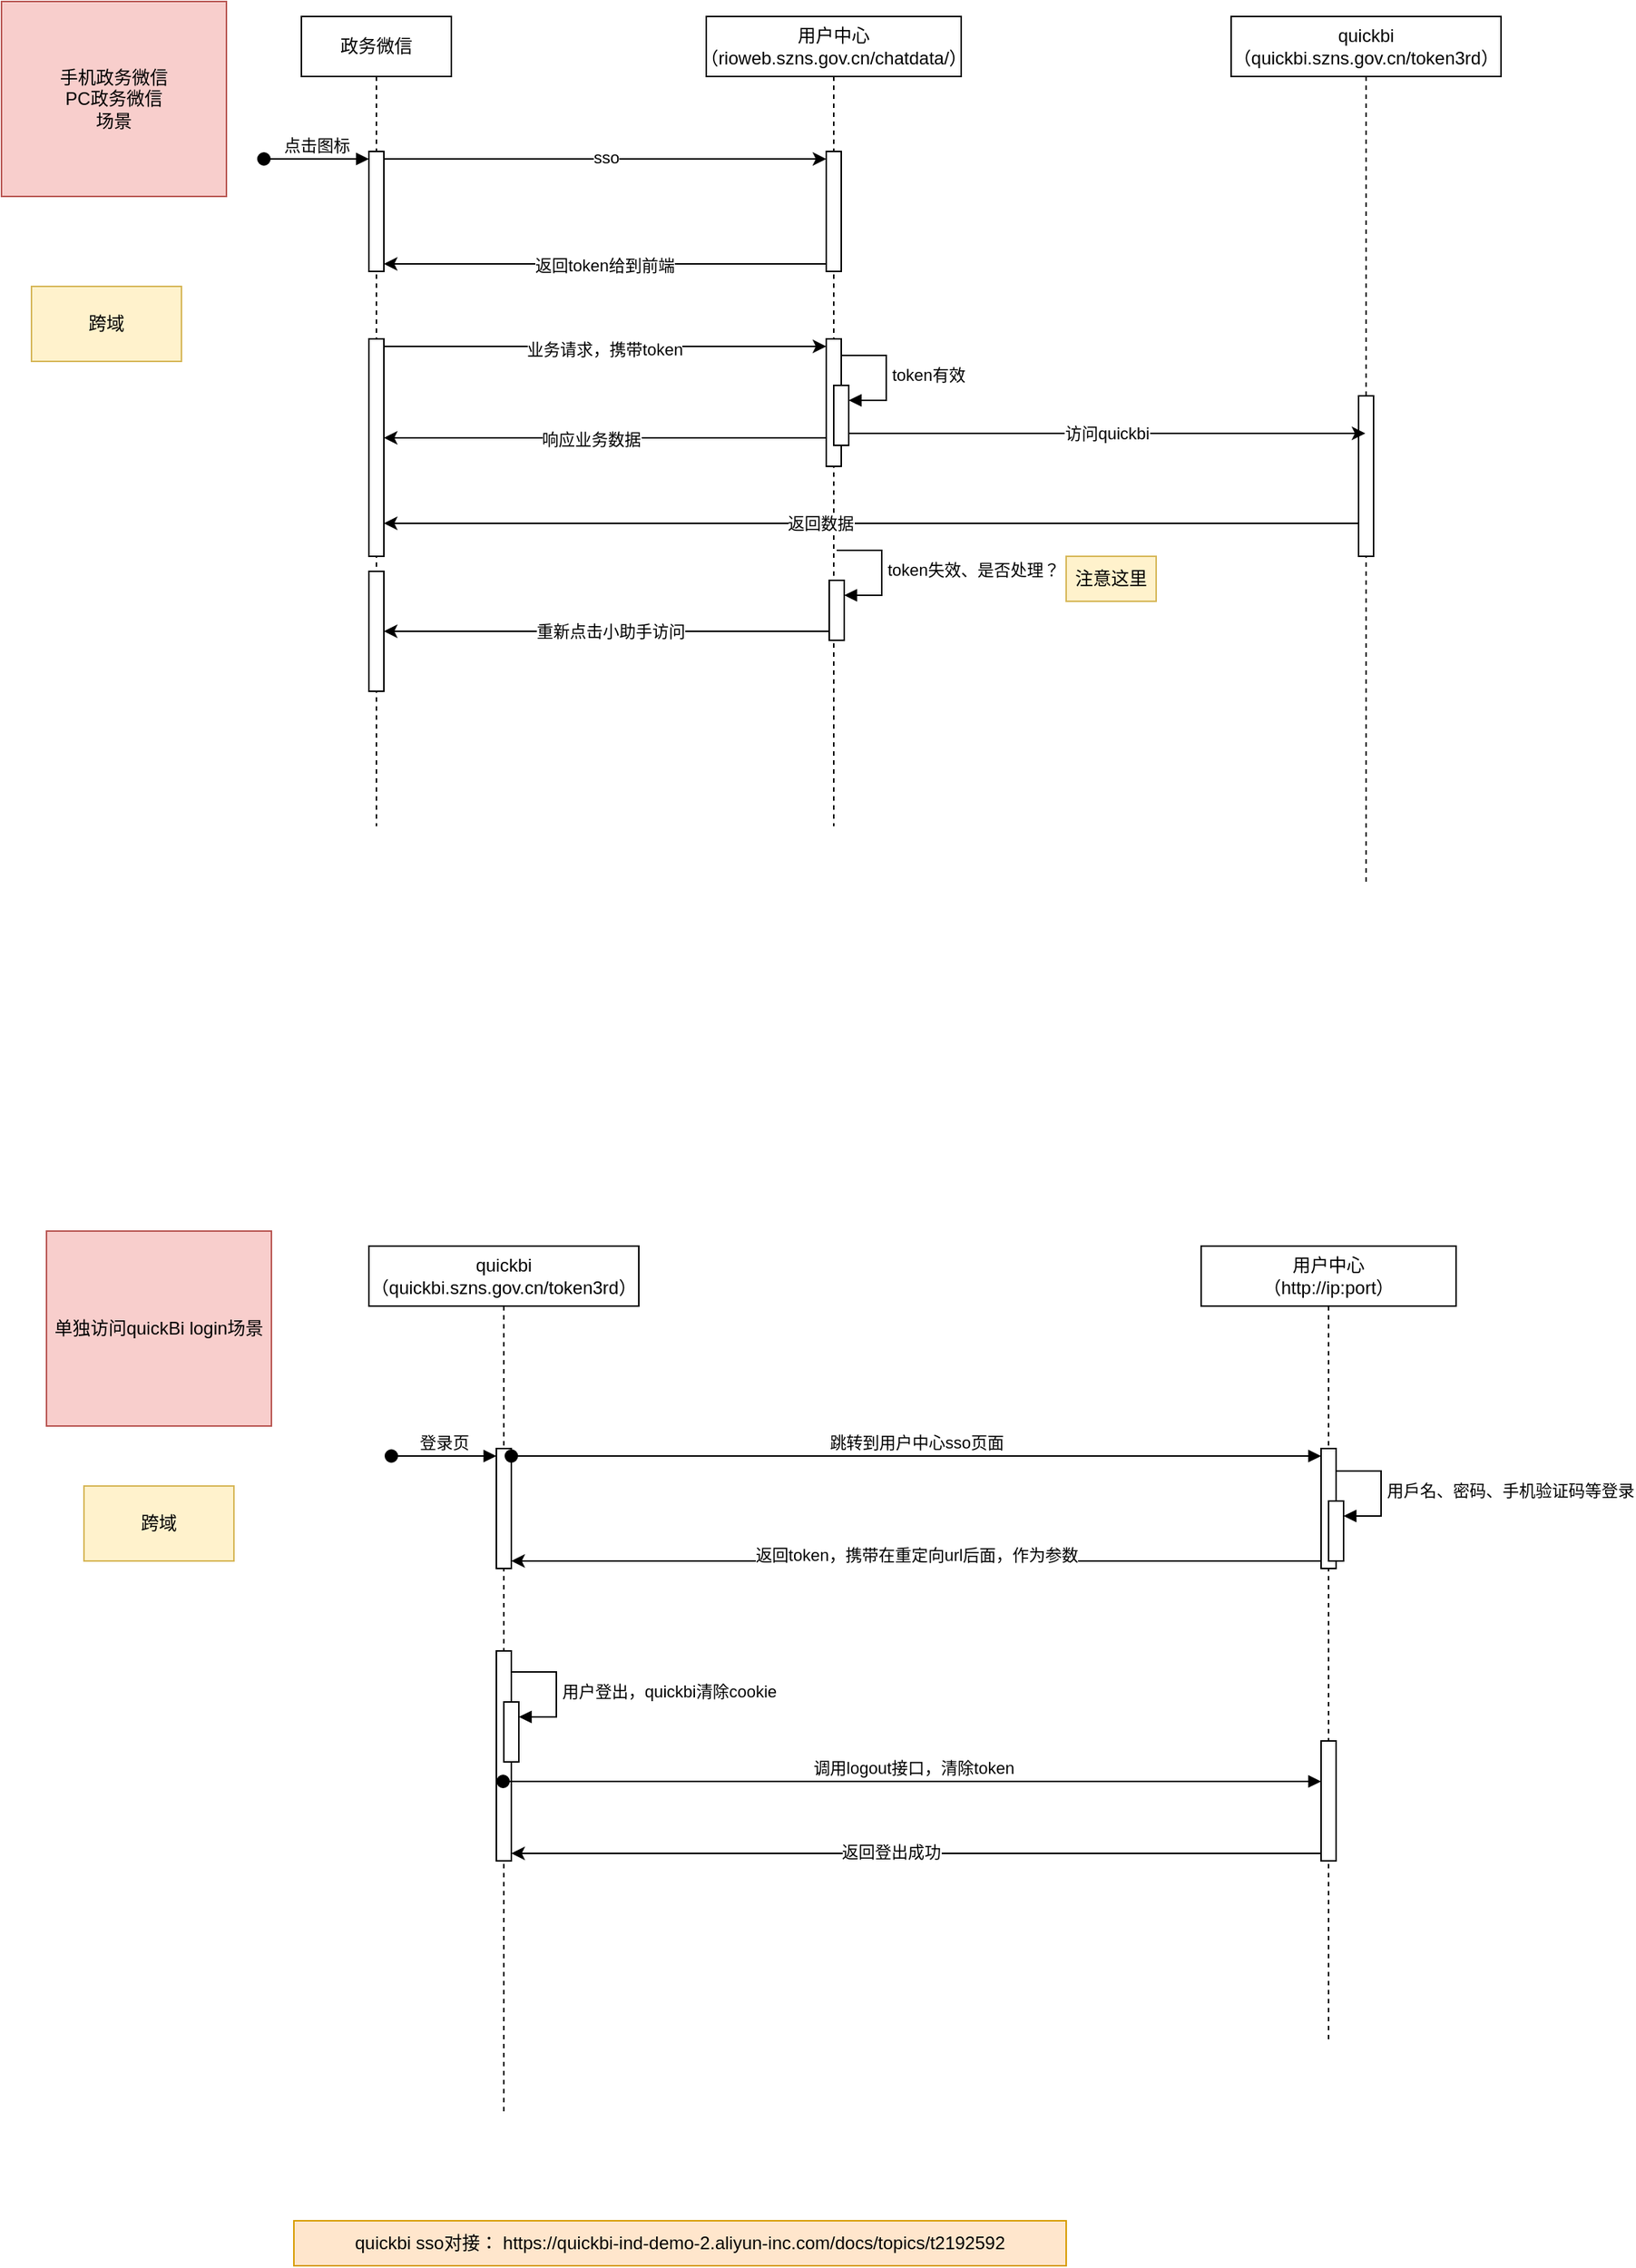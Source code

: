 <mxfile version="24.2.8" type="github">
  <diagram name="第 1 页" id="91klgLEJPZ_D1Jm_gDZB">
    <mxGraphModel dx="2261" dy="746" grid="1" gridSize="10" guides="1" tooltips="1" connect="1" arrows="1" fold="1" page="1" pageScale="1" pageWidth="827" pageHeight="1169" math="0" shadow="0">
      <root>
        <mxCell id="0" />
        <mxCell id="1" parent="0" />
        <mxCell id="FCGrhvZOp88AEtulonyn-1" value="政务微信" style="shape=umlLifeline;perimeter=lifelinePerimeter;whiteSpace=wrap;html=1;container=1;dropTarget=0;collapsible=0;recursiveResize=0;outlineConnect=0;portConstraint=eastwest;newEdgeStyle={&quot;curved&quot;:0,&quot;rounded&quot;:0};" parent="1" vertex="1">
          <mxGeometry x="100" y="290" width="100" height="540" as="geometry" />
        </mxCell>
        <mxCell id="FCGrhvZOp88AEtulonyn-4" value="" style="html=1;points=[[0,0,0,0,5],[0,1,0,0,-5],[1,0,0,0,5],[1,1,0,0,-5]];perimeter=orthogonalPerimeter;outlineConnect=0;targetShapes=umlLifeline;portConstraint=eastwest;newEdgeStyle={&quot;curved&quot;:0,&quot;rounded&quot;:0};" parent="FCGrhvZOp88AEtulonyn-1" vertex="1">
          <mxGeometry x="45" y="90" width="10" height="80" as="geometry" />
        </mxCell>
        <mxCell id="FCGrhvZOp88AEtulonyn-5" value="点击图标" style="html=1;verticalAlign=bottom;startArrow=oval;endArrow=block;startSize=8;curved=0;rounded=0;entryX=0;entryY=0;entryDx=0;entryDy=5;" parent="FCGrhvZOp88AEtulonyn-1" target="FCGrhvZOp88AEtulonyn-4" edge="1">
          <mxGeometry relative="1" as="geometry">
            <mxPoint x="-25" y="95" as="sourcePoint" />
          </mxGeometry>
        </mxCell>
        <mxCell id="FCGrhvZOp88AEtulonyn-14" value="" style="html=1;points=[[0,0,0,0,5],[0,1,0,0,-5],[1,0,0,0,5],[1,1,0,0,-5]];perimeter=orthogonalPerimeter;outlineConnect=0;targetShapes=umlLifeline;portConstraint=eastwest;newEdgeStyle={&quot;curved&quot;:0,&quot;rounded&quot;:0};" parent="FCGrhvZOp88AEtulonyn-1" vertex="1">
          <mxGeometry x="45" y="215" width="10" height="145" as="geometry" />
        </mxCell>
        <mxCell id="FCGrhvZOp88AEtulonyn-20" value="" style="html=1;points=[[0,0,0,0,5],[0,1,0,0,-5],[1,0,0,0,5],[1,1,0,0,-5]];perimeter=orthogonalPerimeter;outlineConnect=0;targetShapes=umlLifeline;portConstraint=eastwest;newEdgeStyle={&quot;curved&quot;:0,&quot;rounded&quot;:0};" parent="FCGrhvZOp88AEtulonyn-1" vertex="1">
          <mxGeometry x="45" y="370" width="10" height="80" as="geometry" />
        </mxCell>
        <mxCell id="FCGrhvZOp88AEtulonyn-2" value="用户中心&lt;br&gt;（rioweb.szns.gov.cn/chatdata/）" style="shape=umlLifeline;perimeter=lifelinePerimeter;whiteSpace=wrap;html=1;container=1;dropTarget=0;collapsible=0;recursiveResize=0;outlineConnect=0;portConstraint=eastwest;newEdgeStyle={&quot;curved&quot;:0,&quot;rounded&quot;:0};" parent="1" vertex="1">
          <mxGeometry x="370" y="290" width="170" height="540" as="geometry" />
        </mxCell>
        <mxCell id="FCGrhvZOp88AEtulonyn-7" value="" style="html=1;points=[[0,0,0,0,5],[0,1,0,0,-5],[1,0,0,0,5],[1,1,0,0,-5]];perimeter=orthogonalPerimeter;outlineConnect=0;targetShapes=umlLifeline;portConstraint=eastwest;newEdgeStyle={&quot;curved&quot;:0,&quot;rounded&quot;:0};" parent="FCGrhvZOp88AEtulonyn-2" vertex="1">
          <mxGeometry x="80" y="90" width="10" height="80" as="geometry" />
        </mxCell>
        <mxCell id="FCGrhvZOp88AEtulonyn-15" value="" style="html=1;points=[[0,0,0,0,5],[0,1,0,0,-5],[1,0,0,0,5],[1,1,0,0,-5]];perimeter=orthogonalPerimeter;outlineConnect=0;targetShapes=umlLifeline;portConstraint=eastwest;newEdgeStyle={&quot;curved&quot;:0,&quot;rounded&quot;:0};" parent="FCGrhvZOp88AEtulonyn-2" vertex="1">
          <mxGeometry x="80" y="215" width="10" height="85" as="geometry" />
        </mxCell>
        <mxCell id="FCGrhvZOp88AEtulonyn-49" value="" style="html=1;points=[[0,0,0,0,5],[0,1,0,0,-5],[1,0,0,0,5],[1,1,0,0,-5]];perimeter=orthogonalPerimeter;outlineConnect=0;targetShapes=umlLifeline;portConstraint=eastwest;newEdgeStyle={&quot;curved&quot;:0,&quot;rounded&quot;:0};" parent="FCGrhvZOp88AEtulonyn-2" vertex="1">
          <mxGeometry x="85" y="246" width="10" height="40" as="geometry" />
        </mxCell>
        <mxCell id="FCGrhvZOp88AEtulonyn-50" value="token有效" style="html=1;align=left;spacingLeft=2;endArrow=block;rounded=0;edgeStyle=orthogonalEdgeStyle;curved=0;rounded=0;" parent="FCGrhvZOp88AEtulonyn-2" target="FCGrhvZOp88AEtulonyn-49" edge="1">
          <mxGeometry relative="1" as="geometry">
            <mxPoint x="90" y="226" as="sourcePoint" />
            <Array as="points">
              <mxPoint x="120" y="256" />
            </Array>
          </mxGeometry>
        </mxCell>
        <mxCell id="FCGrhvZOp88AEtulonyn-3" value="quickbi&lt;br&gt;（quickbi.szns.gov.cn/token3rd）" style="shape=umlLifeline;perimeter=lifelinePerimeter;whiteSpace=wrap;html=1;container=1;dropTarget=0;collapsible=0;recursiveResize=0;outlineConnect=0;portConstraint=eastwest;newEdgeStyle={&quot;curved&quot;:0,&quot;rounded&quot;:0};" parent="1" vertex="1">
          <mxGeometry x="720" y="290" width="180" height="580" as="geometry" />
        </mxCell>
        <mxCell id="FCGrhvZOp88AEtulonyn-21" value="" style="html=1;points=[[0,0,0,0,5],[0,1,0,0,-5],[1,0,0,0,5],[1,1,0,0,-5]];perimeter=orthogonalPerimeter;outlineConnect=0;targetShapes=umlLifeline;portConstraint=eastwest;newEdgeStyle={&quot;curved&quot;:0,&quot;rounded&quot;:0};" parent="FCGrhvZOp88AEtulonyn-3" vertex="1">
          <mxGeometry x="85" y="253" width="10" height="107" as="geometry" />
        </mxCell>
        <mxCell id="FCGrhvZOp88AEtulonyn-8" style="edgeStyle=orthogonalEdgeStyle;rounded=0;orthogonalLoop=1;jettySize=auto;html=1;curved=0;exitX=1;exitY=0;exitDx=0;exitDy=5;exitPerimeter=0;entryX=0;entryY=0;entryDx=0;entryDy=5;entryPerimeter=0;" parent="1" source="FCGrhvZOp88AEtulonyn-4" target="FCGrhvZOp88AEtulonyn-7" edge="1">
          <mxGeometry relative="1" as="geometry" />
        </mxCell>
        <mxCell id="FCGrhvZOp88AEtulonyn-9" value="sso" style="edgeLabel;html=1;align=center;verticalAlign=middle;resizable=0;points=[];" parent="FCGrhvZOp88AEtulonyn-8" vertex="1" connectable="0">
          <mxGeometry x="0.003" y="1" relative="1" as="geometry">
            <mxPoint as="offset" />
          </mxGeometry>
        </mxCell>
        <mxCell id="FCGrhvZOp88AEtulonyn-10" style="edgeStyle=orthogonalEdgeStyle;rounded=0;orthogonalLoop=1;jettySize=auto;html=1;curved=0;exitX=0;exitY=1;exitDx=0;exitDy=-5;exitPerimeter=0;entryX=1;entryY=1;entryDx=0;entryDy=-5;entryPerimeter=0;" parent="1" source="FCGrhvZOp88AEtulonyn-7" target="FCGrhvZOp88AEtulonyn-4" edge="1">
          <mxGeometry relative="1" as="geometry" />
        </mxCell>
        <mxCell id="FCGrhvZOp88AEtulonyn-68" value="返回token给到前端" style="edgeLabel;html=1;align=center;verticalAlign=middle;resizable=0;points=[];" parent="FCGrhvZOp88AEtulonyn-10" vertex="1" connectable="0">
          <mxGeometry x="0.002" y="1" relative="1" as="geometry">
            <mxPoint as="offset" />
          </mxGeometry>
        </mxCell>
        <mxCell id="FCGrhvZOp88AEtulonyn-16" style="edgeStyle=orthogonalEdgeStyle;rounded=0;orthogonalLoop=1;jettySize=auto;html=1;curved=0;exitX=1;exitY=0;exitDx=0;exitDy=5;exitPerimeter=0;entryX=0;entryY=0;entryDx=0;entryDy=5;entryPerimeter=0;" parent="1" source="FCGrhvZOp88AEtulonyn-14" target="FCGrhvZOp88AEtulonyn-15" edge="1">
          <mxGeometry relative="1" as="geometry" />
        </mxCell>
        <mxCell id="FCGrhvZOp88AEtulonyn-17" value="业务请求，携带token" style="edgeLabel;html=1;align=center;verticalAlign=middle;resizable=0;points=[];" parent="FCGrhvZOp88AEtulonyn-16" vertex="1" connectable="0">
          <mxGeometry x="-0.003" y="-2" relative="1" as="geometry">
            <mxPoint as="offset" />
          </mxGeometry>
        </mxCell>
        <mxCell id="FCGrhvZOp88AEtulonyn-18" style="edgeStyle=orthogonalEdgeStyle;rounded=0;orthogonalLoop=1;jettySize=auto;html=1;curved=0;exitX=0;exitY=1;exitDx=0;exitDy=-5;exitPerimeter=0;entryX=1;entryY=1;entryDx=0;entryDy=-5;entryPerimeter=0;" parent="1" edge="1">
          <mxGeometry relative="1" as="geometry">
            <mxPoint x="450" y="571" as="sourcePoint" />
            <mxPoint x="155" y="571" as="targetPoint" />
          </mxGeometry>
        </mxCell>
        <mxCell id="FCGrhvZOp88AEtulonyn-19" value="响应业务数据" style="edgeLabel;html=1;align=center;verticalAlign=middle;resizable=0;points=[];" parent="FCGrhvZOp88AEtulonyn-18" vertex="1" connectable="0">
          <mxGeometry x="0.071" y="1" relative="1" as="geometry">
            <mxPoint x="1" as="offset" />
          </mxGeometry>
        </mxCell>
        <mxCell id="FCGrhvZOp88AEtulonyn-24" value="手机政务微信&lt;br&gt;PC政务微信&lt;br&gt;&lt;div&gt;场景&lt;/div&gt;" style="text;html=1;align=center;verticalAlign=middle;whiteSpace=wrap;rounded=0;fillColor=#f8cecc;strokeColor=#b85450;" parent="1" vertex="1">
          <mxGeometry x="-100" y="280" width="150" height="130" as="geometry" />
        </mxCell>
        <mxCell id="FCGrhvZOp88AEtulonyn-26" value="单独访问quickBi login场景" style="text;html=1;align=center;verticalAlign=middle;whiteSpace=wrap;rounded=0;fillColor=#f8cecc;strokeColor=#b85450;" parent="1" vertex="1">
          <mxGeometry x="-70" y="1100" width="150" height="130" as="geometry" />
        </mxCell>
        <mxCell id="FCGrhvZOp88AEtulonyn-27" value="用户中心&lt;br&gt;（http://ip:port）" style="shape=umlLifeline;whiteSpace=wrap;html=1;container=1;dropTarget=0;collapsible=0;recursiveResize=0;outlineConnect=0;portConstraint=eastwest;newEdgeStyle={&quot;curved&quot;:0,&quot;rounded&quot;:0};points=[[0,0,0,0,5],[0,1,0,0,-5],[1,0,0,0,5],[1,1,0,0,-5]];perimeter=rectanglePerimeter;targetShapes=umlLifeline;participant=label;" parent="1" vertex="1">
          <mxGeometry x="700" y="1110" width="170" height="530" as="geometry" />
        </mxCell>
        <mxCell id="FCGrhvZOp88AEtulonyn-34" value="" style="html=1;points=[[0,0,0,0,5],[0,1,0,0,-5],[1,0,0,0,5],[1,1,0,0,-5]];perimeter=orthogonalPerimeter;outlineConnect=0;targetShapes=umlLifeline;portConstraint=eastwest;newEdgeStyle={&quot;curved&quot;:0,&quot;rounded&quot;:0};" parent="FCGrhvZOp88AEtulonyn-27" vertex="1">
          <mxGeometry x="80" y="135" width="10" height="80" as="geometry" />
        </mxCell>
        <mxCell id="FCGrhvZOp88AEtulonyn-39" value="" style="html=1;points=[[0,0,0,0,5],[0,1,0,0,-5],[1,0,0,0,5],[1,1,0,0,-5]];perimeter=orthogonalPerimeter;outlineConnect=0;targetShapes=umlLifeline;portConstraint=eastwest;newEdgeStyle={&quot;curved&quot;:0,&quot;rounded&quot;:0};" parent="FCGrhvZOp88AEtulonyn-27" vertex="1">
          <mxGeometry x="85" y="170" width="10" height="40" as="geometry" />
        </mxCell>
        <mxCell id="FCGrhvZOp88AEtulonyn-40" value="用戶名、密码、手机验证码等登录" style="html=1;align=left;spacingLeft=2;endArrow=block;rounded=0;edgeStyle=orthogonalEdgeStyle;curved=0;rounded=0;" parent="FCGrhvZOp88AEtulonyn-27" target="FCGrhvZOp88AEtulonyn-39" edge="1">
          <mxGeometry relative="1" as="geometry">
            <mxPoint x="90" y="150" as="sourcePoint" />
            <Array as="points">
              <mxPoint x="120" y="180" />
            </Array>
          </mxGeometry>
        </mxCell>
        <mxCell id="FCGrhvZOp88AEtulonyn-30" value="quickbi&lt;br&gt;（quickbi.szns.gov.cn/token3rd）" style="shape=umlLifeline;perimeter=lifelinePerimeter;whiteSpace=wrap;html=1;container=1;dropTarget=0;collapsible=0;recursiveResize=0;outlineConnect=0;portConstraint=eastwest;newEdgeStyle={&quot;curved&quot;:0,&quot;rounded&quot;:0};" parent="1" vertex="1">
          <mxGeometry x="145" y="1110" width="180" height="580" as="geometry" />
        </mxCell>
        <mxCell id="FCGrhvZOp88AEtulonyn-31" value="" style="html=1;points=[[0,0,0,0,5],[0,1,0,0,-5],[1,0,0,0,5],[1,1,0,0,-5]];perimeter=orthogonalPerimeter;outlineConnect=0;targetShapes=umlLifeline;portConstraint=eastwest;newEdgeStyle={&quot;curved&quot;:0,&quot;rounded&quot;:0};" parent="FCGrhvZOp88AEtulonyn-30" vertex="1">
          <mxGeometry x="85" y="270" width="10" height="140" as="geometry" />
        </mxCell>
        <mxCell id="FCGrhvZOp88AEtulonyn-32" value="" style="html=1;points=[[0,0,0,0,5],[0,1,0,0,-5],[1,0,0,0,5],[1,1,0,0,-5]];perimeter=orthogonalPerimeter;outlineConnect=0;targetShapes=umlLifeline;portConstraint=eastwest;newEdgeStyle={&quot;curved&quot;:0,&quot;rounded&quot;:0};" parent="FCGrhvZOp88AEtulonyn-30" vertex="1">
          <mxGeometry x="85" y="135" width="10" height="80" as="geometry" />
        </mxCell>
        <mxCell id="FCGrhvZOp88AEtulonyn-33" value="登录页" style="html=1;verticalAlign=bottom;startArrow=oval;endArrow=block;startSize=8;curved=0;rounded=0;entryX=0;entryY=0;entryDx=0;entryDy=5;" parent="FCGrhvZOp88AEtulonyn-30" target="FCGrhvZOp88AEtulonyn-32" edge="1">
          <mxGeometry relative="1" as="geometry">
            <mxPoint x="15" y="140" as="sourcePoint" />
          </mxGeometry>
        </mxCell>
        <mxCell id="FCGrhvZOp88AEtulonyn-43" value="" style="html=1;points=[[0,0,0,0,5],[0,1,0,0,-5],[1,0,0,0,5],[1,1,0,0,-5]];perimeter=orthogonalPerimeter;outlineConnect=0;targetShapes=umlLifeline;portConstraint=eastwest;newEdgeStyle={&quot;curved&quot;:0,&quot;rounded&quot;:0};" parent="FCGrhvZOp88AEtulonyn-30" vertex="1">
          <mxGeometry x="90" y="304" width="10" height="40" as="geometry" />
        </mxCell>
        <mxCell id="FCGrhvZOp88AEtulonyn-44" value="用户登出，quickbi清除cookie" style="html=1;align=left;spacingLeft=2;endArrow=block;rounded=0;edgeStyle=orthogonalEdgeStyle;curved=0;rounded=0;" parent="FCGrhvZOp88AEtulonyn-30" target="FCGrhvZOp88AEtulonyn-43" edge="1">
          <mxGeometry relative="1" as="geometry">
            <mxPoint x="95" y="284" as="sourcePoint" />
            <Array as="points">
              <mxPoint x="125" y="314" />
            </Array>
          </mxGeometry>
        </mxCell>
        <mxCell id="FCGrhvZOp88AEtulonyn-35" value="跳转到用户中心sso页面" style="html=1;verticalAlign=bottom;startArrow=oval;endArrow=block;startSize=8;curved=0;rounded=0;entryX=0;entryY=0;entryDx=0;entryDy=5;exitX=1;exitY=0;exitDx=0;exitDy=5;exitPerimeter=0;" parent="1" source="FCGrhvZOp88AEtulonyn-32" target="FCGrhvZOp88AEtulonyn-34" edge="1">
          <mxGeometry relative="1" as="geometry">
            <mxPoint x="710" y="1250" as="sourcePoint" />
          </mxGeometry>
        </mxCell>
        <mxCell id="FCGrhvZOp88AEtulonyn-41" style="edgeStyle=orthogonalEdgeStyle;rounded=0;orthogonalLoop=1;jettySize=auto;html=1;curved=0;exitX=0;exitY=1;exitDx=0;exitDy=-5;exitPerimeter=0;entryX=1;entryY=1;entryDx=0;entryDy=-5;entryPerimeter=0;" parent="1" source="FCGrhvZOp88AEtulonyn-34" target="FCGrhvZOp88AEtulonyn-32" edge="1">
          <mxGeometry relative="1" as="geometry" />
        </mxCell>
        <mxCell id="FCGrhvZOp88AEtulonyn-42" value="返回token，携带在重定向url后面，作为参数" style="edgeLabel;html=1;align=center;verticalAlign=middle;resizable=0;points=[];" parent="FCGrhvZOp88AEtulonyn-41" vertex="1" connectable="0">
          <mxGeometry x="0.215" y="-4" relative="1" as="geometry">
            <mxPoint x="58" as="offset" />
          </mxGeometry>
        </mxCell>
        <mxCell id="FCGrhvZOp88AEtulonyn-45" value="" style="html=1;points=[[0,0,0,0,5],[0,1,0,0,-5],[1,0,0,0,5],[1,1,0,0,-5]];perimeter=orthogonalPerimeter;outlineConnect=0;targetShapes=umlLifeline;portConstraint=eastwest;newEdgeStyle={&quot;curved&quot;:0,&quot;rounded&quot;:0};" parent="1" vertex="1">
          <mxGeometry x="780" y="1440" width="10" height="80" as="geometry" />
        </mxCell>
        <mxCell id="FCGrhvZOp88AEtulonyn-46" value="调用logout接口，清除token" style="html=1;verticalAlign=bottom;startArrow=oval;endArrow=block;startSize=8;curved=0;rounded=0;entryX=0;entryY=0;entryDx=0;entryDy=5;" parent="1" edge="1">
          <mxGeometry relative="1" as="geometry">
            <mxPoint x="234.5" y="1467" as="sourcePoint" />
            <mxPoint x="780" y="1467" as="targetPoint" />
          </mxGeometry>
        </mxCell>
        <mxCell id="FCGrhvZOp88AEtulonyn-47" style="edgeStyle=orthogonalEdgeStyle;rounded=0;orthogonalLoop=1;jettySize=auto;html=1;curved=0;exitX=0;exitY=1;exitDx=0;exitDy=-5;exitPerimeter=0;entryX=1;entryY=1;entryDx=0;entryDy=-5;entryPerimeter=0;" parent="1" source="FCGrhvZOp88AEtulonyn-45" target="FCGrhvZOp88AEtulonyn-31" edge="1">
          <mxGeometry relative="1" as="geometry" />
        </mxCell>
        <mxCell id="FCGrhvZOp88AEtulonyn-48" value="返回登出成功" style="edgeLabel;html=1;align=center;verticalAlign=middle;resizable=0;points=[];" parent="FCGrhvZOp88AEtulonyn-47" vertex="1" connectable="0">
          <mxGeometry x="0.063" y="-1" relative="1" as="geometry">
            <mxPoint as="offset" />
          </mxGeometry>
        </mxCell>
        <mxCell id="FCGrhvZOp88AEtulonyn-73" style="edgeStyle=orthogonalEdgeStyle;rounded=0;orthogonalLoop=1;jettySize=auto;html=1;curved=0;exitX=0;exitY=1;exitDx=0;exitDy=-5;exitPerimeter=0;" parent="1" source="FCGrhvZOp88AEtulonyn-51" target="FCGrhvZOp88AEtulonyn-20" edge="1">
          <mxGeometry relative="1" as="geometry">
            <Array as="points">
              <mxPoint x="310" y="700" />
              <mxPoint x="310" y="700" />
            </Array>
          </mxGeometry>
        </mxCell>
        <mxCell id="FCGrhvZOp88AEtulonyn-74" value="重新点击小助手访问" style="edgeLabel;html=1;align=center;verticalAlign=middle;resizable=0;points=[];" parent="FCGrhvZOp88AEtulonyn-73" vertex="1" connectable="0">
          <mxGeometry x="-0.013" relative="1" as="geometry">
            <mxPoint as="offset" />
          </mxGeometry>
        </mxCell>
        <mxCell id="FCGrhvZOp88AEtulonyn-51" value="" style="html=1;points=[[0,0,0,0,5],[0,1,0,0,-5],[1,0,0,0,5],[1,1,0,0,-5]];perimeter=orthogonalPerimeter;outlineConnect=0;targetShapes=umlLifeline;portConstraint=eastwest;newEdgeStyle={&quot;curved&quot;:0,&quot;rounded&quot;:0};" parent="1" vertex="1">
          <mxGeometry x="452" y="666" width="10" height="40" as="geometry" />
        </mxCell>
        <mxCell id="FCGrhvZOp88AEtulonyn-52" value="token失效、是否处理？" style="html=1;align=left;spacingLeft=2;endArrow=block;rounded=0;edgeStyle=orthogonalEdgeStyle;curved=0;rounded=0;" parent="1" target="FCGrhvZOp88AEtulonyn-51" edge="1">
          <mxGeometry relative="1" as="geometry">
            <mxPoint x="457" y="646" as="sourcePoint" />
            <Array as="points">
              <mxPoint x="487" y="676" />
            </Array>
          </mxGeometry>
        </mxCell>
        <mxCell id="FCGrhvZOp88AEtulonyn-63" value="注意这里" style="text;html=1;align=center;verticalAlign=middle;whiteSpace=wrap;rounded=0;fillColor=#fff2cc;strokeColor=#d6b656;" parent="1" vertex="1">
          <mxGeometry x="610" y="650" width="60" height="30" as="geometry" />
        </mxCell>
        <mxCell id="FCGrhvZOp88AEtulonyn-65" value="跨域" style="text;html=1;align=center;verticalAlign=middle;whiteSpace=wrap;rounded=0;fillColor=#fff2cc;strokeColor=#d6b656;" parent="1" vertex="1">
          <mxGeometry x="-80" y="470" width="100" height="50" as="geometry" />
        </mxCell>
        <mxCell id="FCGrhvZOp88AEtulonyn-66" value="跨域" style="text;html=1;align=center;verticalAlign=middle;whiteSpace=wrap;rounded=0;fillColor=#fff2cc;strokeColor=#d6b656;" parent="1" vertex="1">
          <mxGeometry x="-45" y="1270" width="100" height="50" as="geometry" />
        </mxCell>
        <mxCell id="FCGrhvZOp88AEtulonyn-70" value="访问quickbi" style="endArrow=classic;html=1;rounded=0;" parent="1" target="FCGrhvZOp88AEtulonyn-3" edge="1">
          <mxGeometry width="50" height="50" relative="1" as="geometry">
            <mxPoint x="464.667" y="568" as="sourcePoint" />
            <mxPoint x="570" y="568" as="targetPoint" />
          </mxGeometry>
        </mxCell>
        <mxCell id="FCGrhvZOp88AEtulonyn-71" style="edgeStyle=orthogonalEdgeStyle;rounded=0;orthogonalLoop=1;jettySize=auto;html=1;curved=0;exitX=0;exitY=1;exitDx=0;exitDy=-5;exitPerimeter=0;entryX=1;entryY=1;entryDx=0;entryDy=-5;entryPerimeter=0;" parent="1" edge="1">
          <mxGeometry relative="1" as="geometry">
            <mxPoint x="805" y="628.0" as="sourcePoint" />
            <mxPoint x="155" y="628" as="targetPoint" />
          </mxGeometry>
        </mxCell>
        <mxCell id="FCGrhvZOp88AEtulonyn-72" value="返回数据" style="edgeLabel;html=1;align=center;verticalAlign=middle;resizable=0;points=[];" parent="FCGrhvZOp88AEtulonyn-71" vertex="1" connectable="0">
          <mxGeometry x="0.106" relative="1" as="geometry">
            <mxPoint as="offset" />
          </mxGeometry>
        </mxCell>
        <mxCell id="H92Y85wLMcfySttC4K31-1" value="quickbi sso对接： https://quickbi-ind-demo-2.aliyun-inc.com/docs/topics/t2192592" style="text;html=1;align=center;verticalAlign=middle;whiteSpace=wrap;rounded=0;fillColor=#ffe6cc;strokeColor=#d79b00;" vertex="1" parent="1">
          <mxGeometry x="95" y="1760" width="515" height="30" as="geometry" />
        </mxCell>
      </root>
    </mxGraphModel>
  </diagram>
</mxfile>
